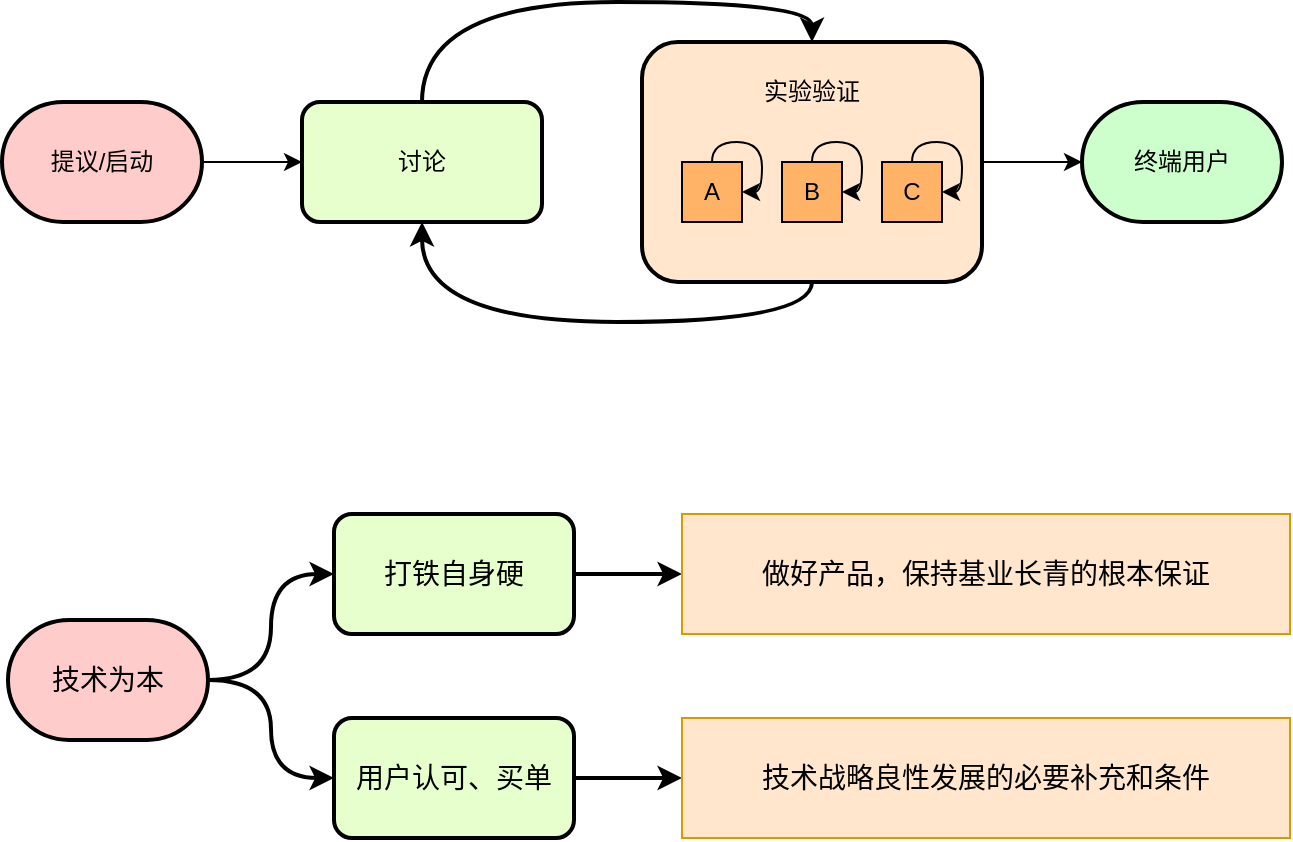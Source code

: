 <mxfile version="21.2.2" type="github">
  <diagram name="第 1 页" id="-3D5_oce5GZlV3RbR9Zp">
    <mxGraphModel dx="954" dy="616" grid="0" gridSize="10" guides="1" tooltips="1" connect="1" arrows="1" fold="1" page="1" pageScale="1" pageWidth="827" pageHeight="1169" math="0" shadow="0">
      <root>
        <mxCell id="0" />
        <mxCell id="1" parent="0" />
        <mxCell id="QEgD90GZcP4Zn_Y-S3eG-14" style="edgeStyle=orthogonalEdgeStyle;rounded=0;orthogonalLoop=1;jettySize=auto;html=1;exitX=1;exitY=0.5;exitDx=0;exitDy=0;exitPerimeter=0;entryX=0;entryY=0.5;entryDx=0;entryDy=0;" edge="1" parent="1" source="QEgD90GZcP4Zn_Y-S3eG-1" target="QEgD90GZcP4Zn_Y-S3eG-2">
          <mxGeometry relative="1" as="geometry" />
        </mxCell>
        <mxCell id="QEgD90GZcP4Zn_Y-S3eG-1" value="提议/启动" style="strokeWidth=2;html=1;shape=mxgraph.flowchart.terminator;whiteSpace=wrap;fillColor=#FFCCCC;" vertex="1" parent="1">
          <mxGeometry x="70" y="104" width="100" height="60" as="geometry" />
        </mxCell>
        <mxCell id="QEgD90GZcP4Zn_Y-S3eG-12" style="edgeStyle=orthogonalEdgeStyle;rounded=0;orthogonalLoop=1;jettySize=auto;html=1;exitX=0.5;exitY=0;exitDx=0;exitDy=0;entryX=0.5;entryY=0;entryDx=0;entryDy=0;curved=1;strokeWidth=2;" edge="1" parent="1" source="QEgD90GZcP4Zn_Y-S3eG-2" target="QEgD90GZcP4Zn_Y-S3eG-3">
          <mxGeometry relative="1" as="geometry" />
        </mxCell>
        <mxCell id="QEgD90GZcP4Zn_Y-S3eG-2" value="讨论" style="rounded=1;whiteSpace=wrap;html=1;strokeWidth=2;fillColor=#E6FFCC;" vertex="1" parent="1">
          <mxGeometry x="220" y="104" width="120" height="60" as="geometry" />
        </mxCell>
        <mxCell id="QEgD90GZcP4Zn_Y-S3eG-13" style="edgeStyle=orthogonalEdgeStyle;rounded=0;orthogonalLoop=1;jettySize=auto;html=1;exitX=0.5;exitY=1;exitDx=0;exitDy=0;entryX=0.5;entryY=1;entryDx=0;entryDy=0;curved=1;strokeWidth=2;" edge="1" parent="1" source="QEgD90GZcP4Zn_Y-S3eG-3" target="QEgD90GZcP4Zn_Y-S3eG-2">
          <mxGeometry relative="1" as="geometry" />
        </mxCell>
        <mxCell id="QEgD90GZcP4Zn_Y-S3eG-16" style="edgeStyle=orthogonalEdgeStyle;rounded=0;orthogonalLoop=1;jettySize=auto;html=1;exitX=1;exitY=0.5;exitDx=0;exitDy=0;entryX=0;entryY=0.5;entryDx=0;entryDy=0;entryPerimeter=0;" edge="1" parent="1" source="QEgD90GZcP4Zn_Y-S3eG-3" target="QEgD90GZcP4Zn_Y-S3eG-15">
          <mxGeometry relative="1" as="geometry" />
        </mxCell>
        <mxCell id="QEgD90GZcP4Zn_Y-S3eG-3" value="" style="rounded=1;whiteSpace=wrap;html=1;strokeWidth=2;fillColor=#FFE6CC;" vertex="1" parent="1">
          <mxGeometry x="390" y="74" width="170" height="120" as="geometry" />
        </mxCell>
        <mxCell id="QEgD90GZcP4Zn_Y-S3eG-4" value="A" style="rounded=0;whiteSpace=wrap;html=1;fillColor=#FFB366;" vertex="1" parent="1">
          <mxGeometry x="410" y="134" width="30" height="30" as="geometry" />
        </mxCell>
        <mxCell id="QEgD90GZcP4Zn_Y-S3eG-5" value="B" style="rounded=0;whiteSpace=wrap;html=1;fillColor=#FFB366;" vertex="1" parent="1">
          <mxGeometry x="460" y="134" width="30" height="30" as="geometry" />
        </mxCell>
        <mxCell id="QEgD90GZcP4Zn_Y-S3eG-6" value="C" style="rounded=0;whiteSpace=wrap;html=1;fillColor=#FFB366;" vertex="1" parent="1">
          <mxGeometry x="510" y="134" width="30" height="30" as="geometry" />
        </mxCell>
        <mxCell id="QEgD90GZcP4Zn_Y-S3eG-7" value="实验验证" style="text;html=1;strokeColor=none;fillColor=none;align=center;verticalAlign=middle;whiteSpace=wrap;rounded=0;" vertex="1" parent="1">
          <mxGeometry x="445" y="84" width="60" height="30" as="geometry" />
        </mxCell>
        <mxCell id="QEgD90GZcP4Zn_Y-S3eG-8" style="edgeStyle=orthogonalEdgeStyle;rounded=0;orthogonalLoop=1;jettySize=auto;html=1;exitX=0.5;exitY=0;exitDx=0;exitDy=0;entryX=1;entryY=0.5;entryDx=0;entryDy=0;curved=1;" edge="1" parent="1" source="QEgD90GZcP4Zn_Y-S3eG-4" target="QEgD90GZcP4Zn_Y-S3eG-4">
          <mxGeometry relative="1" as="geometry">
            <Array as="points">
              <mxPoint x="425" y="124" />
              <mxPoint x="450" y="124" />
              <mxPoint x="450" y="149" />
            </Array>
          </mxGeometry>
        </mxCell>
        <mxCell id="QEgD90GZcP4Zn_Y-S3eG-10" style="edgeStyle=orthogonalEdgeStyle;rounded=0;orthogonalLoop=1;jettySize=auto;html=1;exitX=0.5;exitY=0;exitDx=0;exitDy=0;entryX=1;entryY=0.5;entryDx=0;entryDy=0;curved=1;" edge="1" parent="1" source="QEgD90GZcP4Zn_Y-S3eG-5" target="QEgD90GZcP4Zn_Y-S3eG-5">
          <mxGeometry relative="1" as="geometry">
            <Array as="points">
              <mxPoint x="475" y="124" />
              <mxPoint x="500" y="124" />
              <mxPoint x="500" y="149" />
            </Array>
          </mxGeometry>
        </mxCell>
        <mxCell id="QEgD90GZcP4Zn_Y-S3eG-11" style="edgeStyle=orthogonalEdgeStyle;rounded=0;orthogonalLoop=1;jettySize=auto;html=1;exitX=0.5;exitY=0;exitDx=0;exitDy=0;entryX=1;entryY=0.5;entryDx=0;entryDy=0;curved=1;" edge="1" parent="1" source="QEgD90GZcP4Zn_Y-S3eG-6" target="QEgD90GZcP4Zn_Y-S3eG-6">
          <mxGeometry relative="1" as="geometry">
            <Array as="points">
              <mxPoint x="525" y="124" />
              <mxPoint x="550" y="124" />
              <mxPoint x="550" y="149" />
            </Array>
          </mxGeometry>
        </mxCell>
        <mxCell id="QEgD90GZcP4Zn_Y-S3eG-15" value="终端用户" style="strokeWidth=2;html=1;shape=mxgraph.flowchart.terminator;whiteSpace=wrap;fillColor=#CCFFCC;" vertex="1" parent="1">
          <mxGeometry x="610" y="104" width="100" height="60" as="geometry" />
        </mxCell>
        <mxCell id="QEgD90GZcP4Zn_Y-S3eG-20" style="edgeStyle=orthogonalEdgeStyle;rounded=0;orthogonalLoop=1;jettySize=auto;html=1;exitX=1;exitY=0.5;exitDx=0;exitDy=0;exitPerimeter=0;entryX=0;entryY=0.5;entryDx=0;entryDy=0;curved=1;strokeWidth=2;" edge="1" parent="1" source="QEgD90GZcP4Zn_Y-S3eG-17" target="QEgD90GZcP4Zn_Y-S3eG-18">
          <mxGeometry relative="1" as="geometry" />
        </mxCell>
        <mxCell id="QEgD90GZcP4Zn_Y-S3eG-21" style="edgeStyle=orthogonalEdgeStyle;rounded=0;orthogonalLoop=1;jettySize=auto;html=1;exitX=1;exitY=0.5;exitDx=0;exitDy=0;exitPerimeter=0;entryX=0;entryY=0.5;entryDx=0;entryDy=0;curved=1;strokeWidth=2;" edge="1" parent="1" source="QEgD90GZcP4Zn_Y-S3eG-17" target="QEgD90GZcP4Zn_Y-S3eG-19">
          <mxGeometry relative="1" as="geometry" />
        </mxCell>
        <mxCell id="QEgD90GZcP4Zn_Y-S3eG-17" value="&lt;font style=&quot;font-size: 14px;&quot;&gt;技术为本&lt;/font&gt;" style="strokeWidth=2;html=1;shape=mxgraph.flowchart.terminator;whiteSpace=wrap;fillColor=#FFCCCC;" vertex="1" parent="1">
          <mxGeometry x="73" y="363" width="100" height="60" as="geometry" />
        </mxCell>
        <mxCell id="QEgD90GZcP4Zn_Y-S3eG-25" style="edgeStyle=orthogonalEdgeStyle;rounded=0;orthogonalLoop=1;jettySize=auto;html=1;exitX=1;exitY=0.5;exitDx=0;exitDy=0;entryX=0;entryY=0.5;entryDx=0;entryDy=0;strokeWidth=2;" edge="1" parent="1" source="QEgD90GZcP4Zn_Y-S3eG-18" target="QEgD90GZcP4Zn_Y-S3eG-22">
          <mxGeometry relative="1" as="geometry" />
        </mxCell>
        <mxCell id="QEgD90GZcP4Zn_Y-S3eG-18" value="&lt;font style=&quot;font-size: 14px;&quot;&gt;打铁自身硬&lt;/font&gt;" style="rounded=1;whiteSpace=wrap;html=1;strokeWidth=2;fillColor=#E6FFCC;" vertex="1" parent="1">
          <mxGeometry x="236" y="310" width="120" height="60" as="geometry" />
        </mxCell>
        <mxCell id="QEgD90GZcP4Zn_Y-S3eG-26" style="edgeStyle=orthogonalEdgeStyle;rounded=0;orthogonalLoop=1;jettySize=auto;html=1;exitX=1;exitY=0.5;exitDx=0;exitDy=0;entryX=0;entryY=0.5;entryDx=0;entryDy=0;strokeWidth=2;" edge="1" parent="1" source="QEgD90GZcP4Zn_Y-S3eG-19" target="QEgD90GZcP4Zn_Y-S3eG-23">
          <mxGeometry relative="1" as="geometry" />
        </mxCell>
        <mxCell id="QEgD90GZcP4Zn_Y-S3eG-19" value="&lt;font style=&quot;font-size: 14px;&quot;&gt;用户认可、买单&lt;/font&gt;" style="rounded=1;whiteSpace=wrap;html=1;strokeWidth=2;fillColor=#E6FFCC;" vertex="1" parent="1">
          <mxGeometry x="236" y="412" width="120" height="60" as="geometry" />
        </mxCell>
        <mxCell id="QEgD90GZcP4Zn_Y-S3eG-22" value="&lt;font style=&quot;font-size: 14px;&quot;&gt;做好产品，保持基业长青的根本保证&lt;/font&gt;" style="rounded=0;whiteSpace=wrap;html=1;fillColor=#ffe6cc;strokeColor=#d79b00;" vertex="1" parent="1">
          <mxGeometry x="410" y="310" width="304" height="60" as="geometry" />
        </mxCell>
        <mxCell id="QEgD90GZcP4Zn_Y-S3eG-23" value="&lt;font style=&quot;font-size: 14px;&quot;&gt;技术战略良性发展的必要补充和条件&lt;/font&gt;" style="rounded=0;whiteSpace=wrap;html=1;fillColor=#ffe6cc;strokeColor=#d79b00;" vertex="1" parent="1">
          <mxGeometry x="410" y="412" width="304" height="60" as="geometry" />
        </mxCell>
      </root>
    </mxGraphModel>
  </diagram>
</mxfile>
